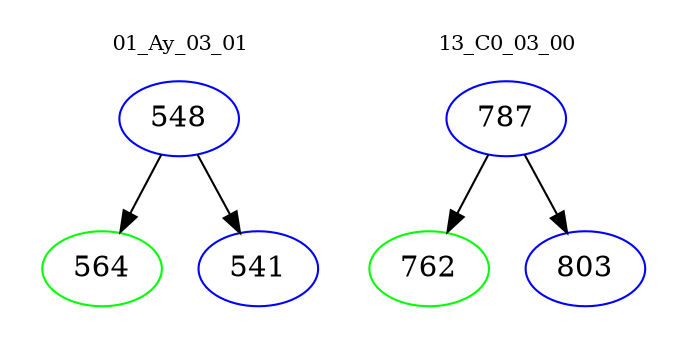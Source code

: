 digraph{
subgraph cluster_0 {
color = white
label = "01_Ay_03_01";
fontsize=10;
T0_548 [label="548", color="blue"]
T0_548 -> T0_564 [color="black"]
T0_564 [label="564", color="green"]
T0_548 -> T0_541 [color="black"]
T0_541 [label="541", color="blue"]
}
subgraph cluster_1 {
color = white
label = "13_C0_03_00";
fontsize=10;
T1_787 [label="787", color="blue"]
T1_787 -> T1_762 [color="black"]
T1_762 [label="762", color="green"]
T1_787 -> T1_803 [color="black"]
T1_803 [label="803", color="blue"]
}
}
